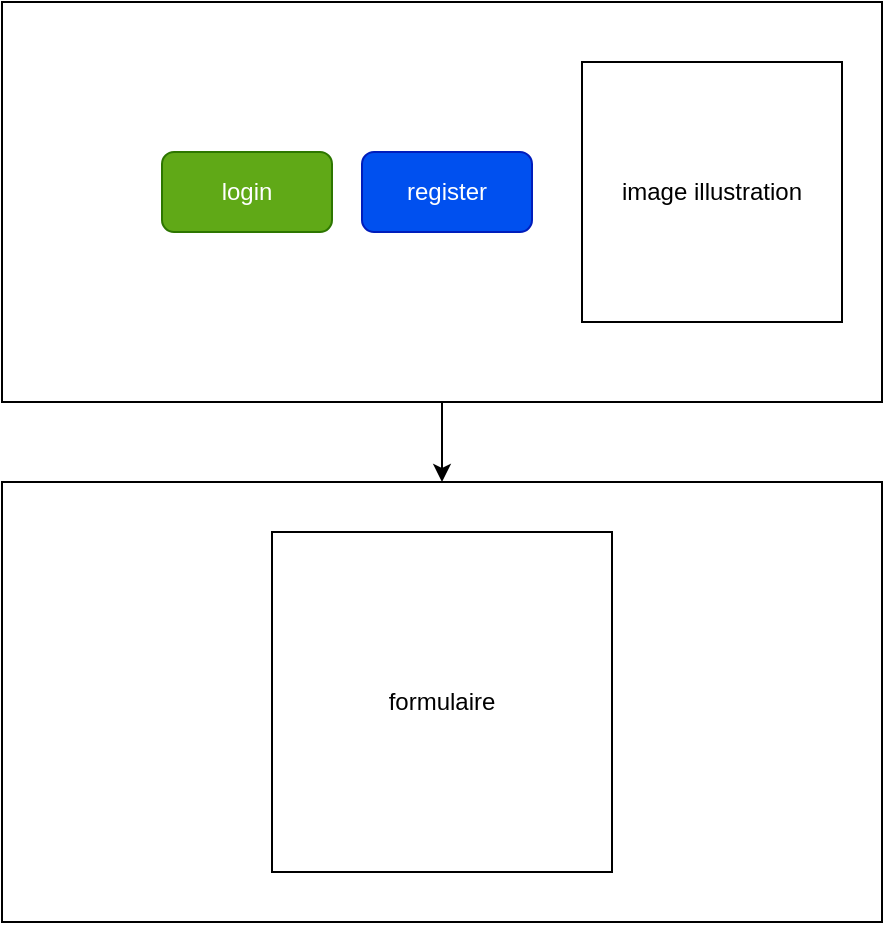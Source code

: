 <mxfile>
    <diagram id="sRRsjy8BSb_CSnclAZMH" name="Page-1">
        <mxGraphModel dx="638" dy="440" grid="1" gridSize="10" guides="1" tooltips="1" connect="1" arrows="1" fold="1" page="1" pageScale="1" pageWidth="1169" pageHeight="827" math="0" shadow="0">
            <root>
                <mxCell id="0"/>
                <mxCell id="1" parent="0"/>
                <mxCell id="7" value="" style="edgeStyle=none;html=1;" parent="1" source="2" target="6" edge="1">
                    <mxGeometry relative="1" as="geometry"/>
                </mxCell>
                <mxCell id="2" value="" style="rounded=0;whiteSpace=wrap;html=1;movable=1;resizable=1;rotatable=1;deletable=1;editable=1;connectable=1;" parent="1" vertex="1">
                    <mxGeometry x="440" y="240" width="440" height="200" as="geometry"/>
                </mxCell>
                <mxCell id="3" value="login" style="rounded=1;whiteSpace=wrap;html=1;fillColor=#60a917;fontColor=#ffffff;strokeColor=#2D7600;movable=0;resizable=0;rotatable=0;deletable=0;editable=0;connectable=0;" parent="1" vertex="1">
                    <mxGeometry x="520" y="315" width="85" height="40" as="geometry"/>
                </mxCell>
                <mxCell id="4" value="register" style="rounded=1;whiteSpace=wrap;html=1;fillColor=#0050ef;fontColor=#ffffff;strokeColor=#001DBC;movable=0;resizable=0;rotatable=0;deletable=0;editable=0;connectable=0;" parent="1" vertex="1">
                    <mxGeometry x="620" y="315" width="85" height="40" as="geometry"/>
                </mxCell>
                <mxCell id="5" value="image illustration" style="whiteSpace=wrap;html=1;aspect=fixed;movable=1;resizable=1;rotatable=1;deletable=1;editable=1;connectable=1;" parent="1" vertex="1">
                    <mxGeometry x="730" y="270" width="130" height="130" as="geometry"/>
                </mxCell>
                <mxCell id="6" value="" style="whiteSpace=wrap;html=1;rounded=0;" parent="1" vertex="1">
                    <mxGeometry x="440" y="480" width="440" height="220" as="geometry"/>
                </mxCell>
                <mxCell id="9" value="formulaire" style="whiteSpace=wrap;html=1;aspect=fixed;" parent="1" vertex="1">
                    <mxGeometry x="575" y="505" width="170" height="170" as="geometry"/>
                </mxCell>
            </root>
        </mxGraphModel>
    </diagram>
</mxfile>